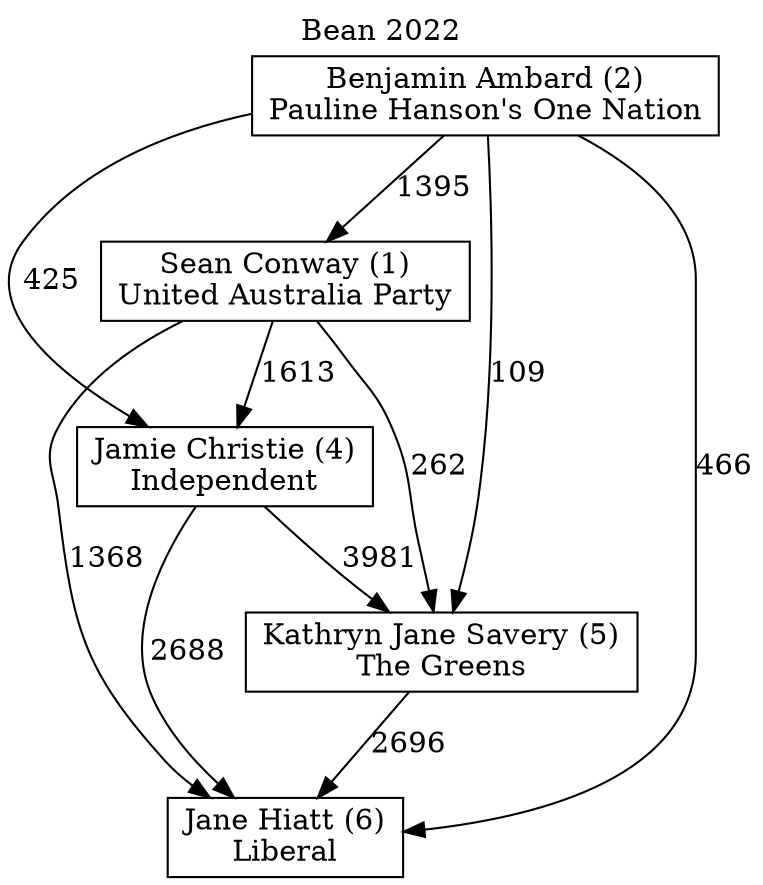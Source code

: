 // House preference flow
digraph "Jane Hiatt (6)_Bean_2022" {
	graph [label="Bean 2022" labelloc=t mclimit=10]
	node [shape=box]
	"Jane Hiatt (6)" [label="Jane Hiatt (6)
Liberal"]
	"Kathryn Jane Savery (5)" [label="Kathryn Jane Savery (5)
The Greens"]
	"Jamie Christie (4)" [label="Jamie Christie (4)
Independent"]
	"Sean Conway (1)" [label="Sean Conway (1)
United Australia Party"]
	"Benjamin Ambard (2)" [label="Benjamin Ambard (2)
Pauline Hanson's One Nation"]
	"Kathryn Jane Savery (5)" -> "Jane Hiatt (6)" [label=2696]
	"Jamie Christie (4)" -> "Kathryn Jane Savery (5)" [label=3981]
	"Sean Conway (1)" -> "Jamie Christie (4)" [label=1613]
	"Benjamin Ambard (2)" -> "Sean Conway (1)" [label=1395]
	"Jamie Christie (4)" -> "Jane Hiatt (6)" [label=2688]
	"Sean Conway (1)" -> "Jane Hiatt (6)" [label=1368]
	"Benjamin Ambard (2)" -> "Jane Hiatt (6)" [label=466]
	"Benjamin Ambard (2)" -> "Jamie Christie (4)" [label=425]
	"Sean Conway (1)" -> "Kathryn Jane Savery (5)" [label=262]
	"Benjamin Ambard (2)" -> "Kathryn Jane Savery (5)" [label=109]
}
